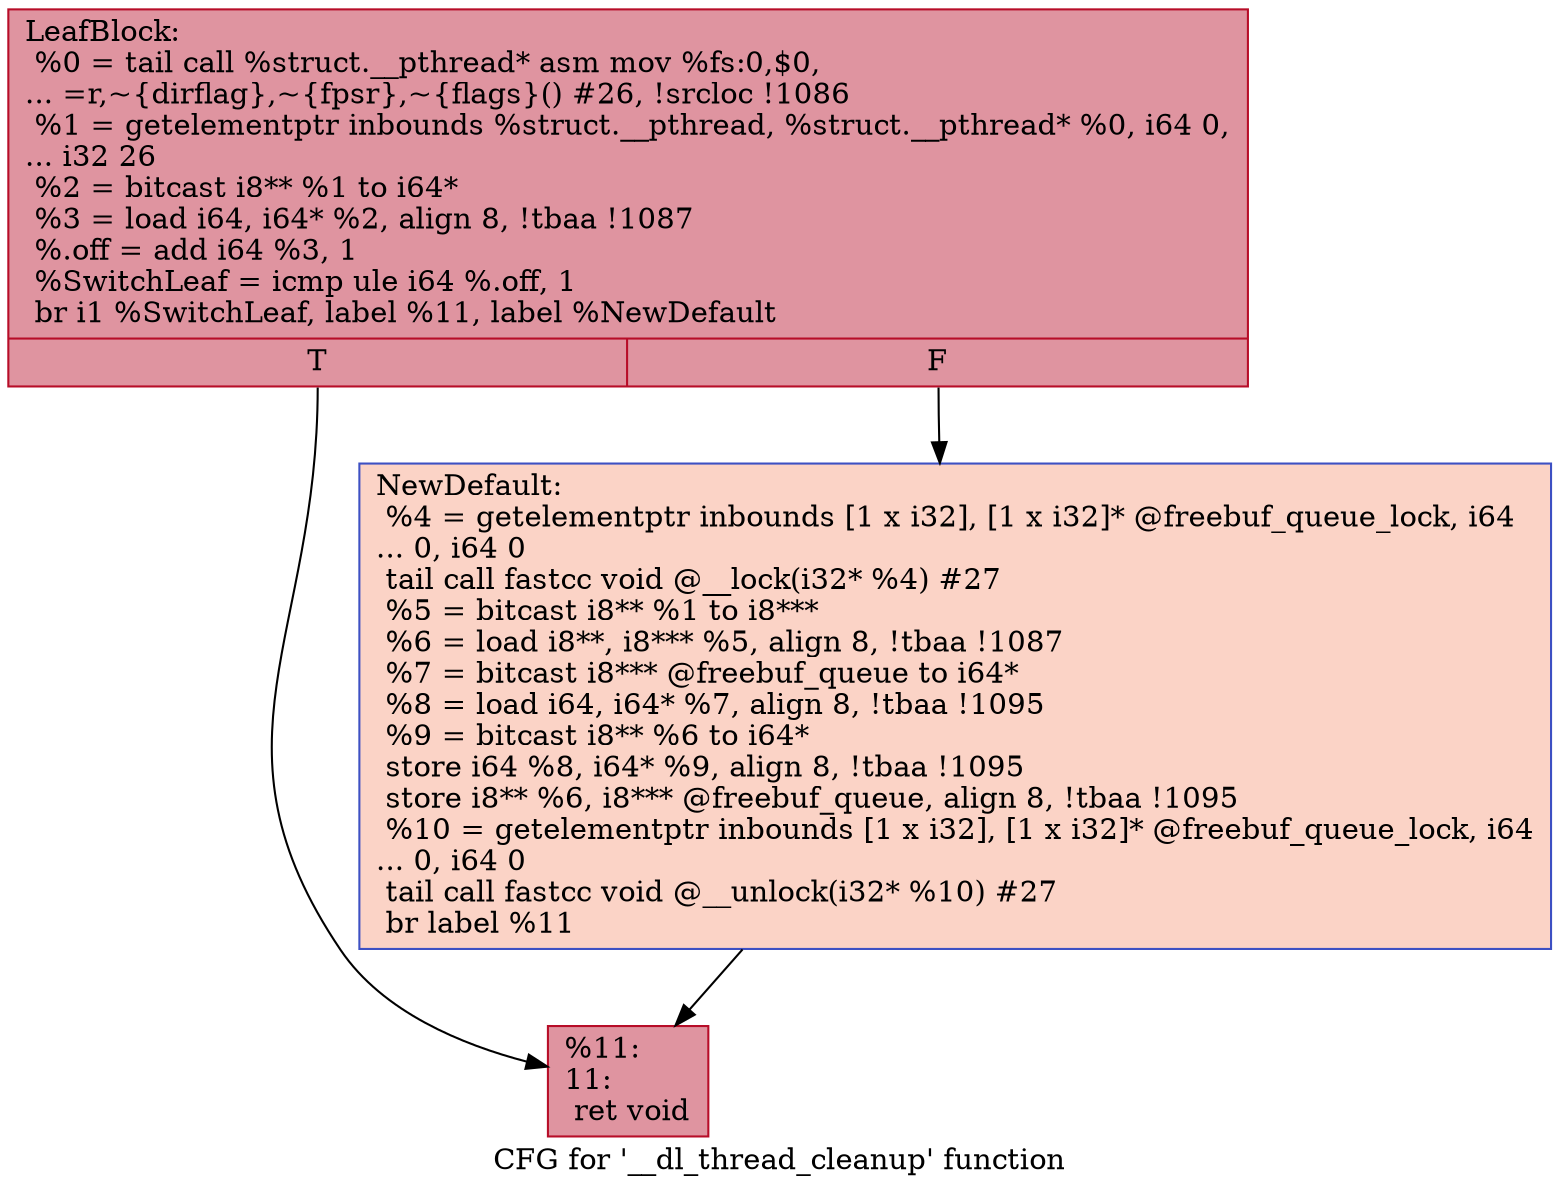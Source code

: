 digraph "CFG for '__dl_thread_cleanup' function" {
	label="CFG for '__dl_thread_cleanup' function";

	Node0x241eb30 [shape=record,color="#b70d28ff", style=filled, fillcolor="#b70d2870",label="{LeafBlock:\l  %0 = tail call %struct.__pthread* asm mov %fs:0,$0,\l... =r,~\{dirflag\},~\{fpsr\},~\{flags\}() #26, !srcloc !1086\l  %1 = getelementptr inbounds %struct.__pthread, %struct.__pthread* %0, i64 0,\l... i32 26\l  %2 = bitcast i8** %1 to i64*\l  %3 = load i64, i64* %2, align 8, !tbaa !1087\l  %.off = add i64 %3, 1\l  %SwitchLeaf = icmp ule i64 %.off, 1\l  br i1 %SwitchLeaf, label %11, label %NewDefault\l|{<s0>T|<s1>F}}"];
	Node0x241eb30:s0 -> Node0x241f3b0;
	Node0x241eb30:s1 -> Node0x241f360;
	Node0x241f360 [shape=record,color="#3d50c3ff", style=filled, fillcolor="#f59c7d70",label="{NewDefault:                                       \l  %4 = getelementptr inbounds [1 x i32], [1 x i32]* @freebuf_queue_lock, i64\l... 0, i64 0\l  tail call fastcc void @__lock(i32* %4) #27\l  %5 = bitcast i8** %1 to i8***\l  %6 = load i8**, i8*** %5, align 8, !tbaa !1087\l  %7 = bitcast i8*** @freebuf_queue to i64*\l  %8 = load i64, i64* %7, align 8, !tbaa !1095\l  %9 = bitcast i8** %6 to i64*\l  store i64 %8, i64* %9, align 8, !tbaa !1095\l  store i8** %6, i8*** @freebuf_queue, align 8, !tbaa !1095\l  %10 = getelementptr inbounds [1 x i32], [1 x i32]* @freebuf_queue_lock, i64\l... 0, i64 0\l  tail call fastcc void @__unlock(i32* %10) #27\l  br label %11\l}"];
	Node0x241f360 -> Node0x241f3b0;
	Node0x241f3b0 [shape=record,color="#b70d28ff", style=filled, fillcolor="#b70d2870",label="{%11:\l11:                                               \l  ret void\l}"];
}
